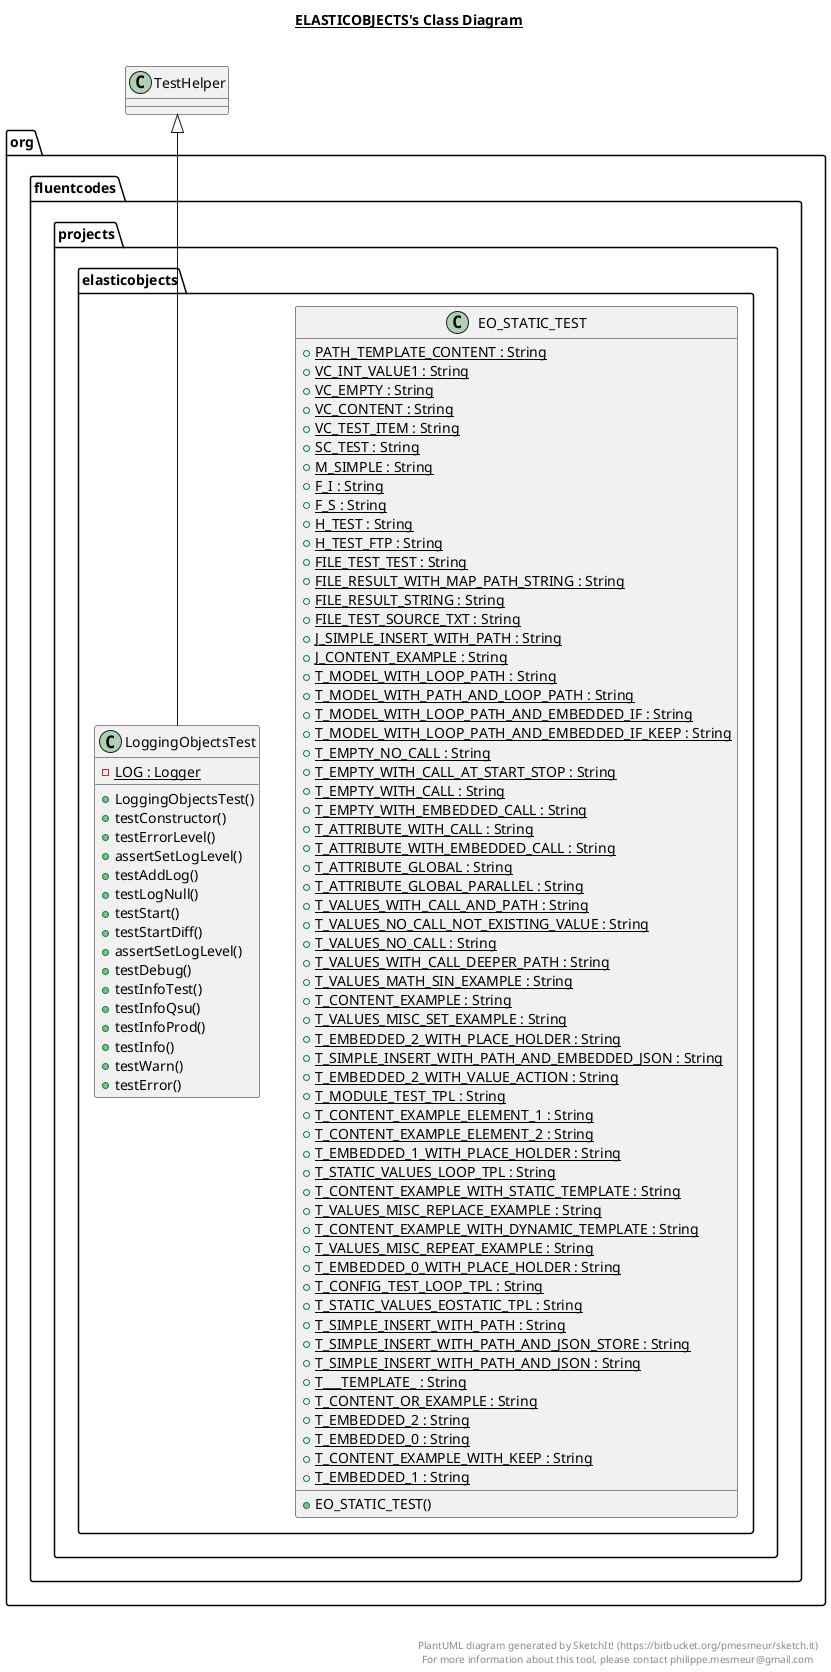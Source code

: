 @startuml

title __ELASTICOBJECTS's Class Diagram__\n

  package org.fluentcodes.projects.elasticobjects {
    class EO_STATIC_TEST {
        {static} + PATH_TEMPLATE_CONTENT : String
        {static} + VC_INT_VALUE1 : String
        {static} + VC_EMPTY : String
        {static} + VC_CONTENT : String
        {static} + VC_TEST_ITEM : String
        {static} + SC_TEST : String
        {static} + M_SIMPLE : String
        {static} + F_I : String
        {static} + F_S : String
        {static} + H_TEST : String
        {static} + H_TEST_FTP : String
        {static} + FILE_TEST_TEST : String
        {static} + FILE_RESULT_WITH_MAP_PATH_STRING : String
        {static} + FILE_RESULT_STRING : String
        {static} + FILE_TEST_SOURCE_TXT : String
        {static} + J_SIMPLE_INSERT_WITH_PATH : String
        {static} + J_CONTENT_EXAMPLE : String
        {static} + T_MODEL_WITH_LOOP_PATH : String
        {static} + T_MODEL_WITH_PATH_AND_LOOP_PATH : String
        {static} + T_MODEL_WITH_LOOP_PATH_AND_EMBEDDED_IF : String
        {static} + T_MODEL_WITH_LOOP_PATH_AND_EMBEDDED_IF_KEEP : String
        {static} + T_EMPTY_NO_CALL : String
        {static} + T_EMPTY_WITH_CALL_AT_START_STOP : String
        {static} + T_EMPTY_WITH_CALL : String
        {static} + T_EMPTY_WITH_EMBEDDED_CALL : String
        {static} + T_ATTRIBUTE_WITH_CALL : String
        {static} + T_ATTRIBUTE_WITH_EMBEDDED_CALL : String
        {static} + T_ATTRIBUTE_GLOBAL : String
        {static} + T_ATTRIBUTE_GLOBAL_PARALLEL : String
        {static} + T_VALUES_WITH_CALL_AND_PATH : String
        {static} + T_VALUES_NO_CALL_NOT_EXISTING_VALUE : String
        {static} + T_VALUES_NO_CALL : String
        {static} + T_VALUES_WITH_CALL_DEEPER_PATH : String
        {static} + T_VALUES_MATH_SIN_EXAMPLE : String
        {static} + T_CONTENT_EXAMPLE : String
        {static} + T_VALUES_MISC_SET_EXAMPLE : String
        {static} + T_EMBEDDED_2_WITH_PLACE_HOLDER : String
        {static} + T_SIMPLE_INSERT_WITH_PATH_AND_EMBEDDED_JSON : String
        {static} + T_EMBEDDED_2_WITH_VALUE_ACTION : String
        {static} + T_MODULE_TEST_TPL : String
        {static} + T_CONTENT_EXAMPLE_ELEMENT_1 : String
        {static} + T_CONTENT_EXAMPLE_ELEMENT_2 : String
        {static} + T_EMBEDDED_1_WITH_PLACE_HOLDER : String
        {static} + T_STATIC_VALUES_LOOP_TPL : String
        {static} + T_CONTENT_EXAMPLE_WITH_STATIC_TEMPLATE : String
        {static} + T_VALUES_MISC_REPLACE_EXAMPLE : String
        {static} + T_CONTENT_EXAMPLE_WITH_DYNAMIC_TEMPLATE : String
        {static} + T_VALUES_MISC_REPEAT_EXAMPLE : String
        {static} + T_EMBEDDED_0_WITH_PLACE_HOLDER : String
        {static} + T_CONFIG_TEST_LOOP_TPL : String
        {static} + T_STATIC_VALUES_EOSTATIC_TPL : String
        {static} + T_SIMPLE_INSERT_WITH_PATH : String
        {static} + T_SIMPLE_INSERT_WITH_PATH_AND_JSON_STORE : String
        {static} + T_SIMPLE_INSERT_WITH_PATH_AND_JSON : String
        {static} + T___TEMPLATE_ : String
        {static} + T_CONTENT_OR_EXAMPLE : String
        {static} + T_EMBEDDED_2 : String
        {static} + T_EMBEDDED_0 : String
        {static} + T_CONTENT_EXAMPLE_WITH_KEEP : String
        {static} + T_EMBEDDED_1 : String
        + EO_STATIC_TEST()
    }
  }
  

  package org.fluentcodes.projects.elasticobjects {
    class LoggingObjectsTest {
        {static} - LOG : Logger
        + LoggingObjectsTest()
        + testConstructor()
        + testErrorLevel()
        + assertSetLogLevel()
        + testAddLog()
        + testLogNull()
        + testStart()
        + testStartDiff()
        + assertSetLogLevel()
        + testDebug()
        + testInfoTest()
        + testInfoQsu()
        + testInfoProd()
        + testInfo()
        + testWarn()
        + testError()
    }
  }
  

  LoggingObjectsTest -up-|> TestHelper


right footer


PlantUML diagram generated by SketchIt! (https://bitbucket.org/pmesmeur/sketch.it)
For more information about this tool, please contact philippe.mesmeur@gmail.com
endfooter

@enduml

